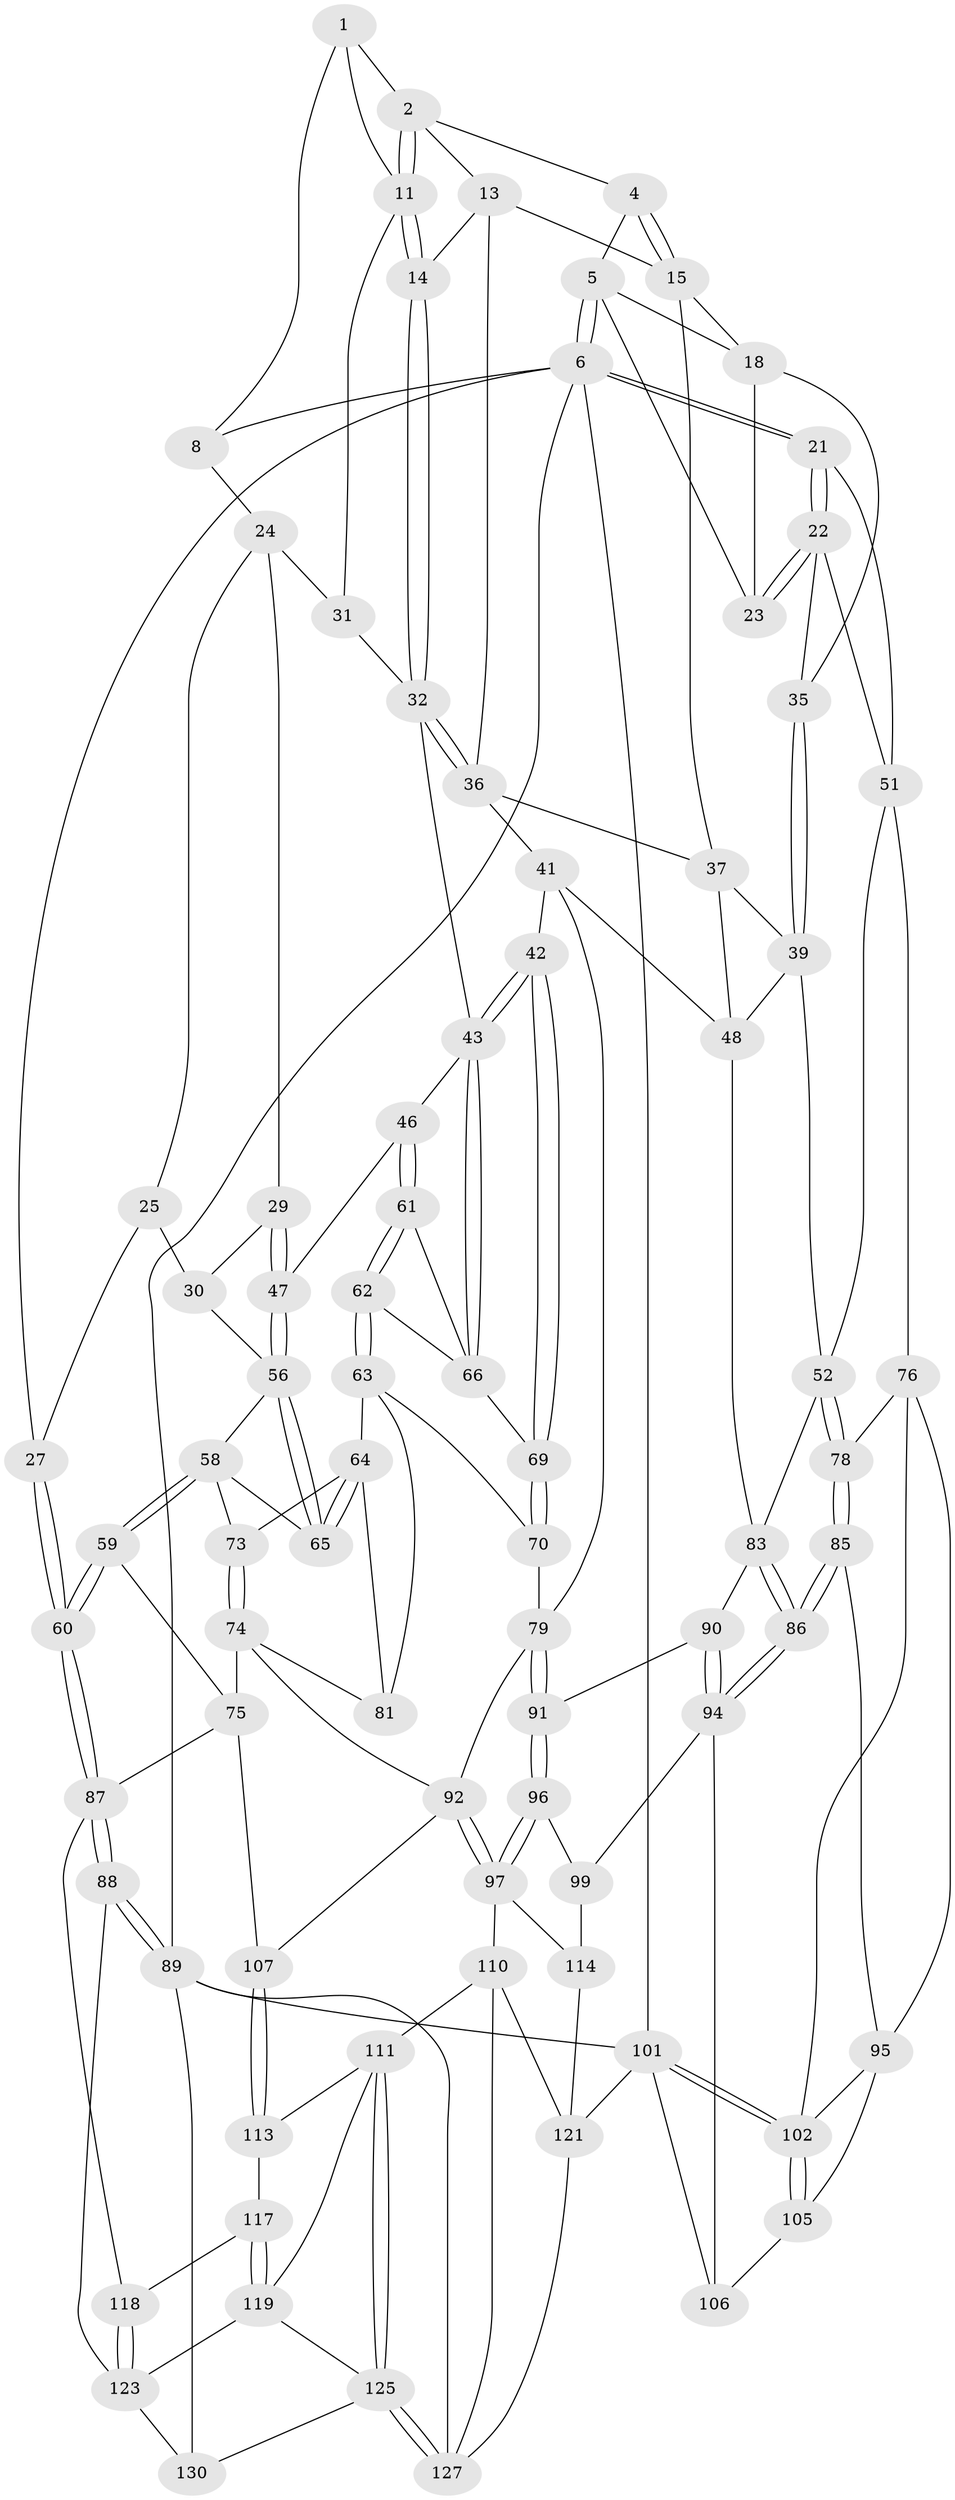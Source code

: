 // original degree distribution, {3: 0.022727272727272728, 4: 0.20454545454545456, 6: 0.20454545454545456, 5: 0.5681818181818182}
// Generated by graph-tools (version 1.1) at 2025/42/03/06/25 10:42:34]
// undirected, 83 vertices, 193 edges
graph export_dot {
graph [start="1"]
  node [color=gray90,style=filled];
  1 [pos="+0.18876769658579276+0",super="+9"];
  2 [pos="+0.5032677780028327+0",super="+3"];
  4 [pos="+0.7942543485143448+0"];
  5 [pos="+0.971351479855558+0",super="+17"];
  6 [pos="+1+0",super="+7"];
  8 [pos="+0.15565912437807514+0",super="+10"];
  11 [pos="+0.36928783408233234+0.10465763674983988",super="+12"];
  13 [pos="+0.5437693869130996+0.1029440025869624",super="+16"];
  14 [pos="+0.38486554660250083+0.12233863112093393"];
  15 [pos="+0.6725532171146797+0.14258475252299035",super="+20"];
  18 [pos="+0.8053990306965714+0.14736147855036388",super="+19"];
  21 [pos="+1+0.13261552250163766"];
  22 [pos="+0.9395299920991697+0.16913006350677356",super="+34"];
  23 [pos="+0.9289791626032189+0.14483644682689165"];
  24 [pos="+0.19988648732285094+0.06676101103494138",super="+28"];
  25 [pos="+0.1995599555678585+0.06693626289424716",super="+26"];
  27 [pos="+0+0.0660541337695932"];
  29 [pos="+0.2055910216214844+0.2496982142985872"];
  30 [pos="+0.08895501537898684+0.1980759712981382",super="+45"];
  31 [pos="+0.22791510219293157+0.2155989775683977"];
  32 [pos="+0.38982787731098134+0.15793183294915097",super="+33"];
  35 [pos="+0.8309862278004558+0.22716088221257244"];
  36 [pos="+0.5098029793954758+0.2479759157757783",super="+38"];
  37 [pos="+0.6783187942247424+0.20982361518798293",super="+40"];
  39 [pos="+0.7676370547275342+0.29222752699456034",super="+54"];
  41 [pos="+0.5063315293056241+0.35644727734726384",super="+50"];
  42 [pos="+0.4457848383238301+0.3425036079610182"];
  43 [pos="+0.4279657602691344+0.3363844834443323",super="+44"];
  46 [pos="+0.22719776872573058+0.3062013223478839"];
  47 [pos="+0.21880330933046574+0.30081383261701905"];
  48 [pos="+0.6301894688638644+0.3746326803842942",super="+49"];
  51 [pos="+0.9305525463843338+0.27385564648738725",super="+55"];
  52 [pos="+0.8172971143444039+0.39273210645551077",super="+53"];
  56 [pos="+0.1715437265862973+0.33597212562052214",super="+57"];
  58 [pos="+0.04448183704849092+0.41998544347072525",super="+67"];
  59 [pos="+0+0.5391475410489501"];
  60 [pos="+0+0.5540804231305996"];
  61 [pos="+0.25343698353008687+0.34344804274540675"];
  62 [pos="+0.2563996679448053+0.3555403831193619"];
  63 [pos="+0.2557293363611955+0.4087108833137754",super="+71"];
  64 [pos="+0.19948103985592533+0.4544749886135755",super="+72"];
  65 [pos="+0.15771029539723802+0.37311394096094247"];
  66 [pos="+0.3979623959222208+0.3463480348786272",super="+68"];
  69 [pos="+0.33867704234270335+0.4552699718305184"];
  70 [pos="+0.3334358789486083+0.4781937548694762"];
  73 [pos="+0.1261955829647677+0.4496547762415956"];
  74 [pos="+0.11927896834726412+0.5671284534260237",super="+82"];
  75 [pos="+0+0.5508302981721356",super="+108"];
  76 [pos="+1+0.4058995834944124",super="+77"];
  78 [pos="+0.9364937492362242+0.45187857791017005"];
  79 [pos="+0.4898318422669535+0.4780987485709746",super="+80"];
  81 [pos="+0.2170083842721856+0.5653024422503276"];
  83 [pos="+0.7735640824683605+0.45387629038098587",super="+84"];
  85 [pos="+0.8008280871992511+0.5819804918339019"];
  86 [pos="+0.7909237212885547+0.5820616925018511"];
  87 [pos="+0+0.8405732000247782",super="+116"];
  88 [pos="+0+0.9475538596048747"];
  89 [pos="+0+1",super="+132"];
  90 [pos="+0.65781186883911+0.554578744860859"];
  91 [pos="+0.517205585783549+0.5732706080031671"];
  92 [pos="+0.35489576871858786+0.6232386357764536",super="+93"];
  94 [pos="+0.7327478468179147+0.6358835372615205",super="+98"];
  95 [pos="+0.8995528866994563+0.6089859137088338",super="+104"];
  96 [pos="+0.5143049364188126+0.6100203450687255",super="+100"];
  97 [pos="+0.3961200471844046+0.6685786413120981",super="+109"];
  99 [pos="+0.6368009470730961+0.7279703653501907"];
  101 [pos="+1+1",super="+128"];
  102 [pos="+1+0.7703603407946472",super="+103"];
  105 [pos="+0.9460539622561639+0.7217762059940263"];
  106 [pos="+0.804381940974801+0.8344165200602884"];
  107 [pos="+0.19484075859983732+0.6497416558959414"];
  110 [pos="+0.38370261089516666+0.7656000674142275",super="+122"];
  111 [pos="+0.3713286415433929+0.7697673373062391",super="+112"];
  113 [pos="+0.19595482996075297+0.6527809468392359"];
  114 [pos="+0.4831056071494684+0.7170799042860271",super="+115"];
  117 [pos="+0.19693067660386118+0.7263874009916754"];
  118 [pos="+0.12877602956630924+0.8100572331070568"];
  119 [pos="+0.24676319025786964+0.8152796988349796",super="+120"];
  121 [pos="+0.5161179279065423+0.8565301976748092",super="+129"];
  123 [pos="+0.13006027731083913+0.820342590129602",super="+124"];
  125 [pos="+0.30383685868189575+0.9660460980840205",super="+126"];
  127 [pos="+0.30640048670494713+0.9701950866837817",super="+131"];
  130 [pos="+0.15705229534038265+0.9147782590547014"];
  1 -- 2;
  1 -- 8;
  1 -- 11;
  2 -- 11;
  2 -- 11;
  2 -- 4;
  2 -- 13;
  4 -- 5;
  4 -- 15;
  4 -- 15;
  5 -- 6;
  5 -- 6;
  5 -- 18;
  5 -- 23;
  6 -- 21;
  6 -- 21;
  6 -- 101;
  6 -- 8;
  6 -- 89;
  6 -- 27;
  8 -- 24;
  11 -- 14;
  11 -- 14;
  11 -- 31;
  13 -- 14;
  13 -- 36;
  13 -- 15;
  14 -- 32;
  14 -- 32;
  15 -- 37;
  15 -- 18;
  18 -- 23;
  18 -- 35;
  21 -- 22;
  21 -- 22;
  21 -- 51;
  22 -- 23;
  22 -- 23;
  22 -- 35;
  22 -- 51;
  24 -- 25;
  24 -- 29;
  24 -- 31;
  25 -- 30 [weight=2];
  25 -- 27;
  27 -- 60;
  27 -- 60;
  29 -- 30;
  29 -- 47;
  29 -- 47;
  30 -- 56;
  31 -- 32;
  32 -- 36;
  32 -- 36;
  32 -- 43;
  35 -- 39;
  35 -- 39;
  36 -- 41;
  36 -- 37;
  37 -- 48;
  37 -- 39;
  39 -- 48;
  39 -- 52;
  41 -- 42;
  41 -- 48;
  41 -- 79;
  42 -- 43;
  42 -- 43;
  42 -- 69;
  42 -- 69;
  43 -- 66;
  43 -- 66;
  43 -- 46;
  46 -- 47;
  46 -- 61;
  46 -- 61;
  47 -- 56;
  47 -- 56;
  48 -- 83;
  51 -- 52;
  51 -- 76;
  52 -- 78;
  52 -- 78;
  52 -- 83;
  56 -- 65;
  56 -- 65;
  56 -- 58;
  58 -- 59;
  58 -- 59;
  58 -- 73;
  58 -- 65;
  59 -- 60;
  59 -- 60;
  59 -- 75;
  60 -- 87;
  60 -- 87;
  61 -- 62;
  61 -- 62;
  61 -- 66;
  62 -- 63;
  62 -- 63;
  62 -- 66;
  63 -- 64;
  63 -- 81;
  63 -- 70;
  64 -- 65;
  64 -- 65;
  64 -- 81;
  64 -- 73;
  66 -- 69;
  69 -- 70;
  69 -- 70;
  70 -- 79;
  73 -- 74;
  73 -- 74;
  74 -- 75;
  74 -- 81;
  74 -- 92;
  75 -- 107;
  75 -- 87;
  76 -- 78;
  76 -- 95;
  76 -- 102;
  78 -- 85;
  78 -- 85;
  79 -- 91;
  79 -- 91;
  79 -- 92;
  83 -- 86;
  83 -- 86;
  83 -- 90;
  85 -- 86;
  85 -- 86;
  85 -- 95;
  86 -- 94;
  86 -- 94;
  87 -- 88;
  87 -- 88;
  87 -- 118;
  88 -- 89;
  88 -- 89;
  88 -- 123;
  89 -- 101;
  89 -- 130;
  89 -- 127;
  90 -- 91;
  90 -- 94;
  90 -- 94;
  91 -- 96;
  91 -- 96;
  92 -- 97;
  92 -- 97;
  92 -- 107;
  94 -- 106;
  94 -- 99;
  95 -- 105;
  95 -- 102;
  96 -- 97;
  96 -- 97;
  96 -- 99;
  97 -- 114;
  97 -- 110;
  99 -- 114;
  101 -- 102;
  101 -- 102;
  101 -- 106;
  101 -- 121;
  102 -- 105;
  102 -- 105;
  105 -- 106;
  107 -- 113;
  107 -- 113;
  110 -- 111;
  110 -- 121;
  110 -- 127;
  111 -- 125;
  111 -- 125;
  111 -- 113;
  111 -- 119;
  113 -- 117;
  114 -- 121;
  117 -- 118;
  117 -- 119;
  117 -- 119;
  118 -- 123;
  118 -- 123;
  119 -- 123;
  119 -- 125;
  121 -- 127;
  123 -- 130;
  125 -- 127;
  125 -- 127;
  125 -- 130;
}
